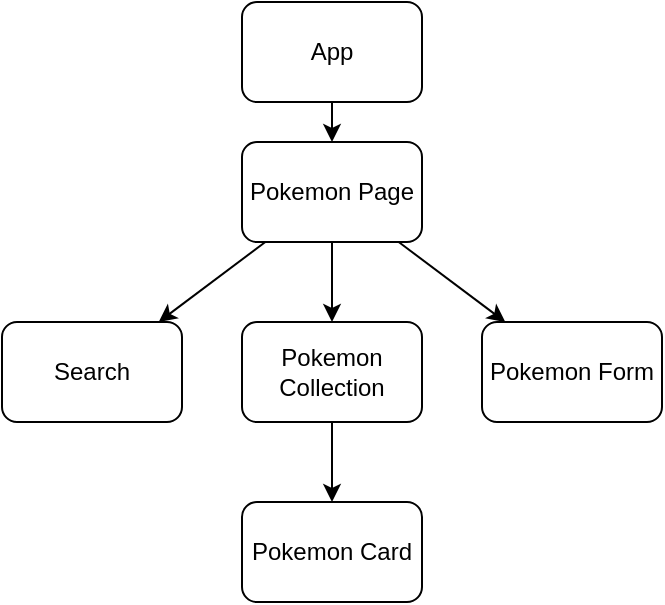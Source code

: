 <mxfile>
    <diagram id="yj5aqUIEzz75MEcG1Qoq" name="Page-1">
        <mxGraphModel dx="589" dy="695" grid="1" gridSize="10" guides="1" tooltips="1" connect="1" arrows="1" fold="1" page="1" pageScale="1" pageWidth="850" pageHeight="1100" math="0" shadow="0">
            <root>
                <mxCell id="0"/>
                <mxCell id="1" parent="0"/>
                <mxCell id="9" style="edgeStyle=none;html=1;entryX=0.5;entryY=0;entryDx=0;entryDy=0;" edge="1" parent="1" source="2" target="3">
                    <mxGeometry relative="1" as="geometry"/>
                </mxCell>
                <mxCell id="2" value="App" style="rounded=1;whiteSpace=wrap;html=1;" vertex="1" parent="1">
                    <mxGeometry x="200" y="120" width="90" height="50" as="geometry"/>
                </mxCell>
                <mxCell id="10" style="edgeStyle=none;html=1;exitX=0.5;exitY=1;exitDx=0;exitDy=0;entryX=0.5;entryY=0;entryDx=0;entryDy=0;" edge="1" parent="1" source="3" target="5">
                    <mxGeometry relative="1" as="geometry"/>
                </mxCell>
                <mxCell id="11" style="edgeStyle=none;html=1;" edge="1" parent="1" source="3" target="7">
                    <mxGeometry relative="1" as="geometry"/>
                </mxCell>
                <mxCell id="12" style="edgeStyle=none;html=1;" edge="1" parent="1" source="3" target="8">
                    <mxGeometry relative="1" as="geometry"/>
                </mxCell>
                <mxCell id="3" value="Pokemon Page" style="rounded=1;whiteSpace=wrap;html=1;" vertex="1" parent="1">
                    <mxGeometry x="200" y="190" width="90" height="50" as="geometry"/>
                </mxCell>
                <mxCell id="4" value="Pokemon Card" style="rounded=1;whiteSpace=wrap;html=1;" vertex="1" parent="1">
                    <mxGeometry x="200" y="370" width="90" height="50" as="geometry"/>
                </mxCell>
                <mxCell id="13" style="edgeStyle=none;html=1;" edge="1" parent="1" source="5" target="4">
                    <mxGeometry relative="1" as="geometry"/>
                </mxCell>
                <mxCell id="5" value="Pokemon Collection" style="rounded=1;whiteSpace=wrap;html=1;" vertex="1" parent="1">
                    <mxGeometry x="200" y="280" width="90" height="50" as="geometry"/>
                </mxCell>
                <mxCell id="7" value="Search" style="rounded=1;whiteSpace=wrap;html=1;" vertex="1" parent="1">
                    <mxGeometry x="80" y="280" width="90" height="50" as="geometry"/>
                </mxCell>
                <mxCell id="8" value="Pokemon Form" style="rounded=1;whiteSpace=wrap;html=1;" vertex="1" parent="1">
                    <mxGeometry x="320" y="280" width="90" height="50" as="geometry"/>
                </mxCell>
            </root>
        </mxGraphModel>
    </diagram>
</mxfile>